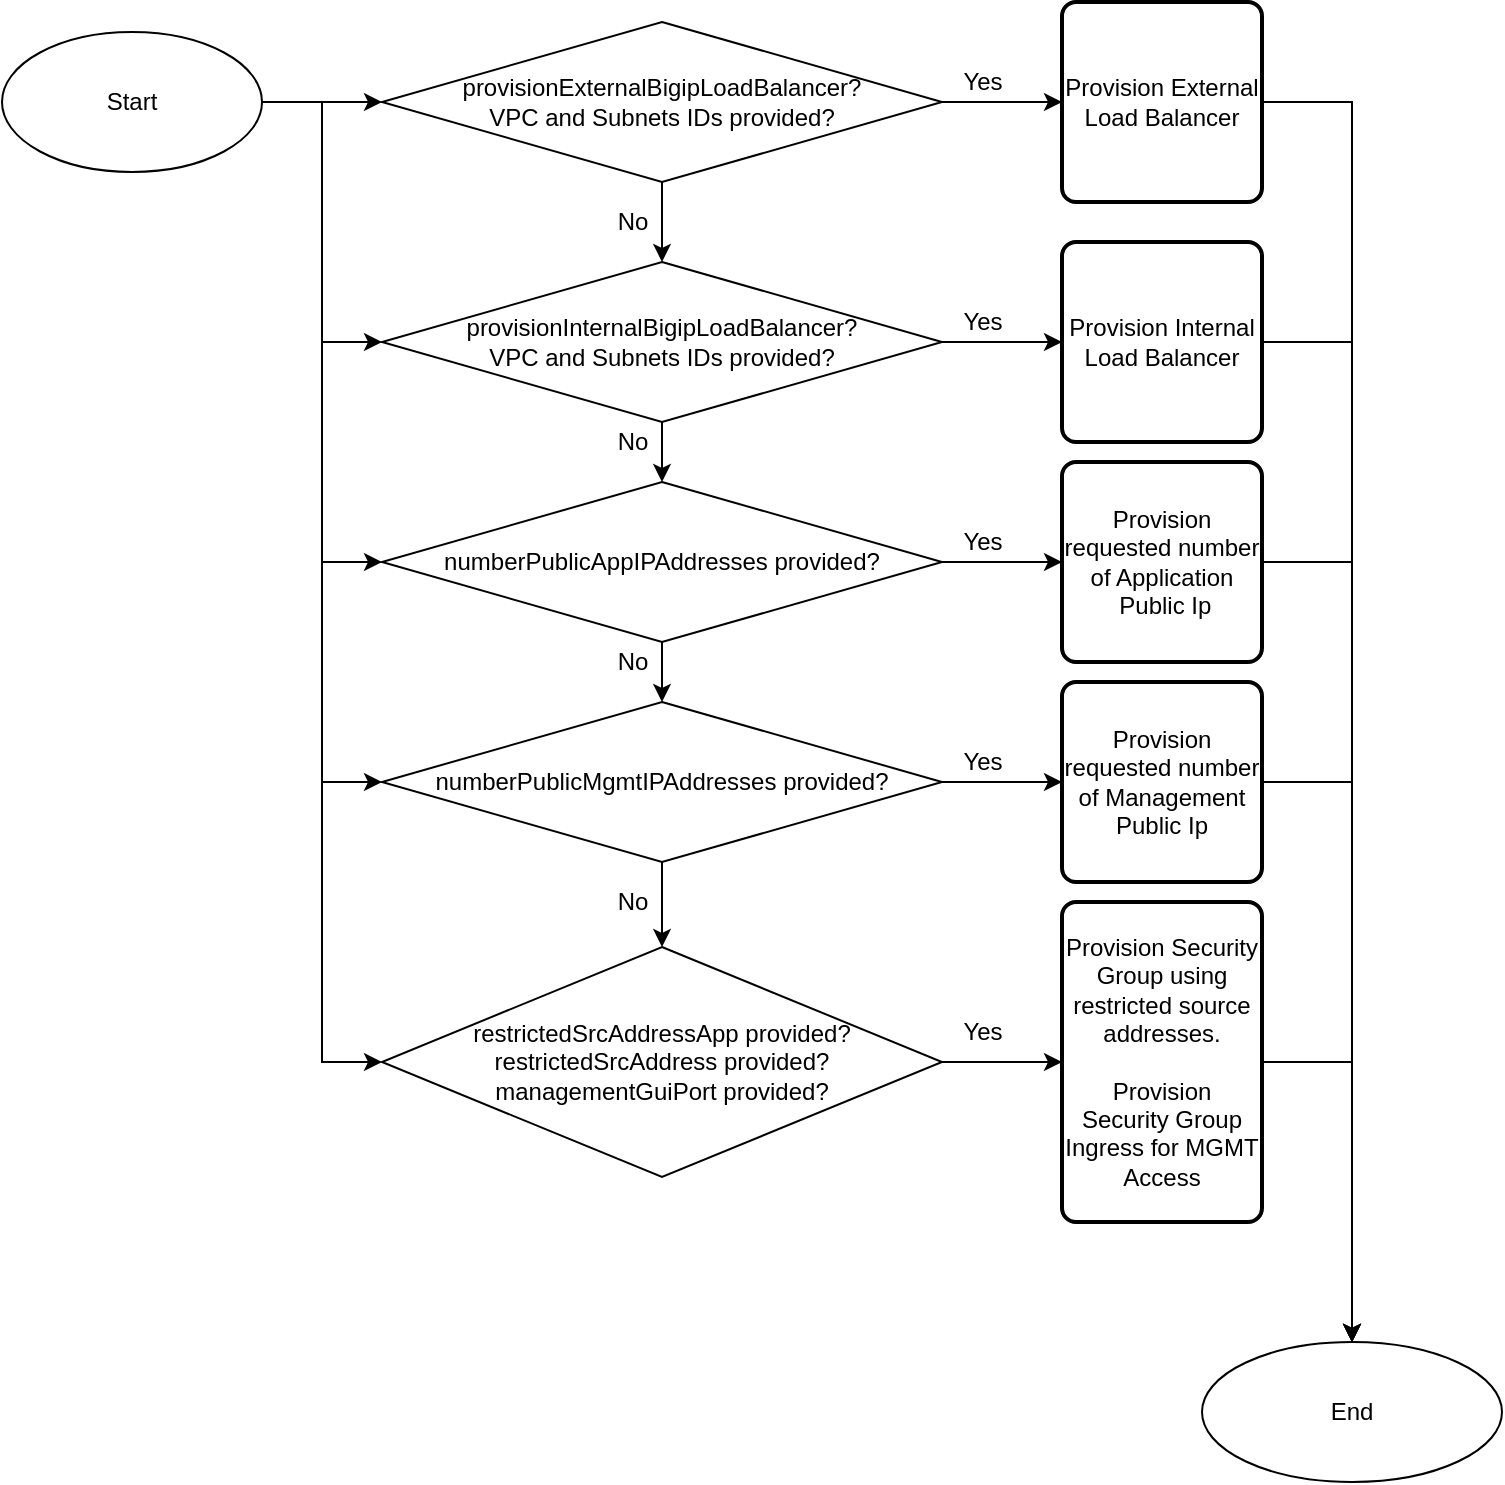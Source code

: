<mxfile version="13.7.9" type="device"><diagram id="C5RBs43oDa-KdzZeNtuy" name="Page-1"><mxGraphModel dx="1382" dy="802" grid="1" gridSize="10" guides="1" tooltips="1" connect="1" arrows="1" fold="1" page="1" pageScale="1" pageWidth="827" pageHeight="1169" math="0" shadow="0"><root><mxCell id="WIyWlLk6GJQsqaUBKTNV-0"/><mxCell id="WIyWlLk6GJQsqaUBKTNV-1" parent="WIyWlLk6GJQsqaUBKTNV-0"/><mxCell id="ON65jw-C_SQTZ2ZtwscX-4" style="edgeStyle=orthogonalEdgeStyle;rounded=0;orthogonalLoop=1;jettySize=auto;html=1;exitX=1;exitY=0.5;exitDx=0;exitDy=0;entryX=0;entryY=0.5;entryDx=0;entryDy=0;" parent="WIyWlLk6GJQsqaUBKTNV-1" source="ON65jw-C_SQTZ2ZtwscX-0" target="ON65jw-C_SQTZ2ZtwscX-2" edge="1"><mxGeometry relative="1" as="geometry"/></mxCell><mxCell id="ON65jw-C_SQTZ2ZtwscX-13" style="edgeStyle=orthogonalEdgeStyle;rounded=0;orthogonalLoop=1;jettySize=auto;html=1;exitX=1;exitY=0.5;exitDx=0;exitDy=0;entryX=0;entryY=0.5;entryDx=0;entryDy=0;" parent="WIyWlLk6GJQsqaUBKTNV-1" source="ON65jw-C_SQTZ2ZtwscX-0" target="ON65jw-C_SQTZ2ZtwscX-12" edge="1"><mxGeometry relative="1" as="geometry"/></mxCell><mxCell id="ON65jw-C_SQTZ2ZtwscX-37" style="edgeStyle=orthogonalEdgeStyle;rounded=0;orthogonalLoop=1;jettySize=auto;html=1;exitX=1;exitY=0.5;exitDx=0;exitDy=0;entryX=0;entryY=0.5;entryDx=0;entryDy=0;" parent="WIyWlLk6GJQsqaUBKTNV-1" source="ON65jw-C_SQTZ2ZtwscX-0" target="ON65jw-C_SQTZ2ZtwscX-1" edge="1"><mxGeometry relative="1" as="geometry"/></mxCell><mxCell id="jWMxrEjRynajZVSMRUkA-7" style="edgeStyle=orthogonalEdgeStyle;rounded=0;orthogonalLoop=1;jettySize=auto;html=1;exitX=1;exitY=0.5;exitDx=0;exitDy=0;entryX=0;entryY=0.5;entryDx=0;entryDy=0;" edge="1" parent="WIyWlLk6GJQsqaUBKTNV-1" source="ON65jw-C_SQTZ2ZtwscX-0" target="jWMxrEjRynajZVSMRUkA-0"><mxGeometry relative="1" as="geometry"/></mxCell><mxCell id="jWMxrEjRynajZVSMRUkA-17" style="edgeStyle=orthogonalEdgeStyle;rounded=0;orthogonalLoop=1;jettySize=auto;html=1;exitX=1;exitY=0.5;exitDx=0;exitDy=0;entryX=0;entryY=0.5;entryDx=0;entryDy=0;" edge="1" parent="WIyWlLk6GJQsqaUBKTNV-1" source="ON65jw-C_SQTZ2ZtwscX-0" target="jWMxrEjRynajZVSMRUkA-9"><mxGeometry relative="1" as="geometry"/></mxCell><mxCell id="ON65jw-C_SQTZ2ZtwscX-0" value="Start" style="ellipse;whiteSpace=wrap;html=1;" parent="WIyWlLk6GJQsqaUBKTNV-1" vertex="1"><mxGeometry x="40" y="85" width="130" height="70" as="geometry"/></mxCell><mxCell id="ON65jw-C_SQTZ2ZtwscX-5" style="edgeStyle=orthogonalEdgeStyle;rounded=0;orthogonalLoop=1;jettySize=auto;html=1;exitX=0.5;exitY=1;exitDx=0;exitDy=0;" parent="WIyWlLk6GJQsqaUBKTNV-1" source="ON65jw-C_SQTZ2ZtwscX-1" target="ON65jw-C_SQTZ2ZtwscX-2" edge="1"><mxGeometry relative="1" as="geometry"/></mxCell><mxCell id="ON65jw-C_SQTZ2ZtwscX-9" style="edgeStyle=orthogonalEdgeStyle;rounded=0;orthogonalLoop=1;jettySize=auto;html=1;exitX=1;exitY=0.5;exitDx=0;exitDy=0;entryX=0;entryY=0.5;entryDx=0;entryDy=0;" parent="WIyWlLk6GJQsqaUBKTNV-1" source="ON65jw-C_SQTZ2ZtwscX-1" target="ON65jw-C_SQTZ2ZtwscX-8" edge="1"><mxGeometry relative="1" as="geometry"/></mxCell><mxCell id="ON65jw-C_SQTZ2ZtwscX-1" value="provisionExternalBigipLoadBalancer?&lt;br&gt;VPC and Subnets IDs provided?" style="rhombus;whiteSpace=wrap;html=1;" parent="WIyWlLk6GJQsqaUBKTNV-1" vertex="1"><mxGeometry x="230" y="80" width="280" height="80" as="geometry"/></mxCell><mxCell id="ON65jw-C_SQTZ2ZtwscX-11" style="edgeStyle=orthogonalEdgeStyle;rounded=0;orthogonalLoop=1;jettySize=auto;html=1;exitX=1;exitY=0.5;exitDx=0;exitDy=0;" parent="WIyWlLk6GJQsqaUBKTNV-1" source="ON65jw-C_SQTZ2ZtwscX-2" target="ON65jw-C_SQTZ2ZtwscX-10" edge="1"><mxGeometry relative="1" as="geometry"/></mxCell><mxCell id="ON65jw-C_SQTZ2ZtwscX-15" style="edgeStyle=orthogonalEdgeStyle;rounded=0;orthogonalLoop=1;jettySize=auto;html=1;exitX=0.5;exitY=1;exitDx=0;exitDy=0;entryX=0.5;entryY=0;entryDx=0;entryDy=0;" parent="WIyWlLk6GJQsqaUBKTNV-1" source="ON65jw-C_SQTZ2ZtwscX-2" target="ON65jw-C_SQTZ2ZtwscX-12" edge="1"><mxGeometry relative="1" as="geometry"/></mxCell><mxCell id="ON65jw-C_SQTZ2ZtwscX-2" value="provisionInternalBigipLoadBalancer?&lt;br&gt;VPC and Subnets IDs provided?" style="rhombus;whiteSpace=wrap;html=1;" parent="WIyWlLk6GJQsqaUBKTNV-1" vertex="1"><mxGeometry x="230" y="200" width="280" height="80" as="geometry"/></mxCell><mxCell id="ON65jw-C_SQTZ2ZtwscX-6" value="No" style="text;html=1;align=center;verticalAlign=middle;resizable=0;points=[];autosize=1;" parent="WIyWlLk6GJQsqaUBKTNV-1" vertex="1"><mxGeometry x="340" y="170" width="30" height="20" as="geometry"/></mxCell><mxCell id="ON65jw-C_SQTZ2ZtwscX-19" style="edgeStyle=orthogonalEdgeStyle;rounded=0;orthogonalLoop=1;jettySize=auto;html=1;exitX=1;exitY=0.5;exitDx=0;exitDy=0;" parent="WIyWlLk6GJQsqaUBKTNV-1" source="ON65jw-C_SQTZ2ZtwscX-8" target="ON65jw-C_SQTZ2ZtwscX-18" edge="1"><mxGeometry relative="1" as="geometry"/></mxCell><mxCell id="ON65jw-C_SQTZ2ZtwscX-8" value="Provision External Load Balancer" style="rounded=1;whiteSpace=wrap;html=1;absoluteArcSize=1;arcSize=14;strokeWidth=2;" parent="WIyWlLk6GJQsqaUBKTNV-1" vertex="1"><mxGeometry x="570" y="70" width="100" height="100" as="geometry"/></mxCell><mxCell id="ON65jw-C_SQTZ2ZtwscX-36" style="edgeStyle=orthogonalEdgeStyle;rounded=0;orthogonalLoop=1;jettySize=auto;html=1;exitX=1;exitY=0.5;exitDx=0;exitDy=0;entryX=0.5;entryY=0;entryDx=0;entryDy=0;" parent="WIyWlLk6GJQsqaUBKTNV-1" source="ON65jw-C_SQTZ2ZtwscX-10" target="ON65jw-C_SQTZ2ZtwscX-18" edge="1"><mxGeometry relative="1" as="geometry"/></mxCell><mxCell id="ON65jw-C_SQTZ2ZtwscX-10" value="Provision Internal Load Balancer" style="rounded=1;whiteSpace=wrap;html=1;absoluteArcSize=1;arcSize=14;strokeWidth=2;" parent="WIyWlLk6GJQsqaUBKTNV-1" vertex="1"><mxGeometry x="570" y="190" width="100" height="100" as="geometry"/></mxCell><mxCell id="ON65jw-C_SQTZ2ZtwscX-17" style="edgeStyle=orthogonalEdgeStyle;rounded=0;orthogonalLoop=1;jettySize=auto;html=1;exitX=1;exitY=0.5;exitDx=0;exitDy=0;entryX=0;entryY=0.5;entryDx=0;entryDy=0;" parent="WIyWlLk6GJQsqaUBKTNV-1" source="ON65jw-C_SQTZ2ZtwscX-12" target="ON65jw-C_SQTZ2ZtwscX-16" edge="1"><mxGeometry relative="1" as="geometry"/></mxCell><mxCell id="jWMxrEjRynajZVSMRUkA-3" style="edgeStyle=orthogonalEdgeStyle;rounded=0;orthogonalLoop=1;jettySize=auto;html=1;exitX=0.5;exitY=1;exitDx=0;exitDy=0;entryX=0.5;entryY=0;entryDx=0;entryDy=0;" edge="1" parent="WIyWlLk6GJQsqaUBKTNV-1" source="ON65jw-C_SQTZ2ZtwscX-12" target="jWMxrEjRynajZVSMRUkA-0"><mxGeometry relative="1" as="geometry"/></mxCell><mxCell id="ON65jw-C_SQTZ2ZtwscX-12" value="numberPublicAppIPAddresses provided?" style="rhombus;whiteSpace=wrap;html=1;" parent="WIyWlLk6GJQsqaUBKTNV-1" vertex="1"><mxGeometry x="230" y="310" width="280" height="80" as="geometry"/></mxCell><mxCell id="ON65jw-C_SQTZ2ZtwscX-14" value="No" style="text;html=1;align=center;verticalAlign=middle;resizable=0;points=[];autosize=1;" parent="WIyWlLk6GJQsqaUBKTNV-1" vertex="1"><mxGeometry x="340" y="280" width="30" height="20" as="geometry"/></mxCell><mxCell id="ON65jw-C_SQTZ2ZtwscX-21" style="edgeStyle=orthogonalEdgeStyle;rounded=0;orthogonalLoop=1;jettySize=auto;html=1;exitX=1;exitY=0.5;exitDx=0;exitDy=0;entryX=0.5;entryY=0;entryDx=0;entryDy=0;" parent="WIyWlLk6GJQsqaUBKTNV-1" source="ON65jw-C_SQTZ2ZtwscX-16" target="ON65jw-C_SQTZ2ZtwscX-18" edge="1"><mxGeometry relative="1" as="geometry"/></mxCell><mxCell id="ON65jw-C_SQTZ2ZtwscX-16" value="Provision requested number of Application&lt;br&gt;&amp;nbsp;Public Ip" style="rounded=1;whiteSpace=wrap;html=1;absoluteArcSize=1;arcSize=14;strokeWidth=2;" parent="WIyWlLk6GJQsqaUBKTNV-1" vertex="1"><mxGeometry x="570" y="300" width="100" height="100" as="geometry"/></mxCell><mxCell id="ON65jw-C_SQTZ2ZtwscX-18" value="End" style="ellipse;whiteSpace=wrap;html=1;" parent="WIyWlLk6GJQsqaUBKTNV-1" vertex="1"><mxGeometry x="640" y="740" width="150" height="70" as="geometry"/></mxCell><mxCell id="ON65jw-C_SQTZ2ZtwscX-24" value="Yes" style="text;html=1;align=center;verticalAlign=middle;resizable=0;points=[];autosize=1;" parent="WIyWlLk6GJQsqaUBKTNV-1" vertex="1"><mxGeometry x="510" y="330" width="40" height="20" as="geometry"/></mxCell><mxCell id="ON65jw-C_SQTZ2ZtwscX-27" value="Yes" style="text;html=1;align=center;verticalAlign=middle;resizable=0;points=[];autosize=1;" parent="WIyWlLk6GJQsqaUBKTNV-1" vertex="1"><mxGeometry x="510" y="220" width="40" height="20" as="geometry"/></mxCell><mxCell id="ON65jw-C_SQTZ2ZtwscX-28" value="Yes" style="text;html=1;align=center;verticalAlign=middle;resizable=0;points=[];autosize=1;" parent="WIyWlLk6GJQsqaUBKTNV-1" vertex="1"><mxGeometry x="510" y="100" width="40" height="20" as="geometry"/></mxCell><mxCell id="jWMxrEjRynajZVSMRUkA-2" style="edgeStyle=orthogonalEdgeStyle;rounded=0;orthogonalLoop=1;jettySize=auto;html=1;exitX=1;exitY=0.5;exitDx=0;exitDy=0;entryX=0;entryY=0.5;entryDx=0;entryDy=0;" edge="1" parent="WIyWlLk6GJQsqaUBKTNV-1" source="jWMxrEjRynajZVSMRUkA-0" target="jWMxrEjRynajZVSMRUkA-1"><mxGeometry relative="1" as="geometry"/></mxCell><mxCell id="jWMxrEjRynajZVSMRUkA-15" style="edgeStyle=orthogonalEdgeStyle;rounded=0;orthogonalLoop=1;jettySize=auto;html=1;exitX=0.5;exitY=1;exitDx=0;exitDy=0;entryX=0.5;entryY=0;entryDx=0;entryDy=0;" edge="1" parent="WIyWlLk6GJQsqaUBKTNV-1" source="jWMxrEjRynajZVSMRUkA-0" target="jWMxrEjRynajZVSMRUkA-9"><mxGeometry relative="1" as="geometry"/></mxCell><mxCell id="jWMxrEjRynajZVSMRUkA-0" value="numberPublicMgmtIPAddresses provided?" style="rhombus;whiteSpace=wrap;html=1;" vertex="1" parent="WIyWlLk6GJQsqaUBKTNV-1"><mxGeometry x="230" y="420" width="280" height="80" as="geometry"/></mxCell><mxCell id="jWMxrEjRynajZVSMRUkA-4" style="edgeStyle=orthogonalEdgeStyle;rounded=0;orthogonalLoop=1;jettySize=auto;html=1;exitX=1;exitY=0.5;exitDx=0;exitDy=0;entryX=0.5;entryY=0;entryDx=0;entryDy=0;" edge="1" parent="WIyWlLk6GJQsqaUBKTNV-1" source="jWMxrEjRynajZVSMRUkA-1" target="ON65jw-C_SQTZ2ZtwscX-18"><mxGeometry relative="1" as="geometry"/></mxCell><mxCell id="jWMxrEjRynajZVSMRUkA-1" value="Provision requested number of Management&lt;br&gt;Public Ip" style="rounded=1;whiteSpace=wrap;html=1;absoluteArcSize=1;arcSize=14;strokeWidth=2;" vertex="1" parent="WIyWlLk6GJQsqaUBKTNV-1"><mxGeometry x="570" y="410" width="100" height="100" as="geometry"/></mxCell><mxCell id="jWMxrEjRynajZVSMRUkA-5" value="Yes" style="text;html=1;align=center;verticalAlign=middle;resizable=0;points=[];autosize=1;" vertex="1" parent="WIyWlLk6GJQsqaUBKTNV-1"><mxGeometry x="510" y="440" width="40" height="20" as="geometry"/></mxCell><mxCell id="jWMxrEjRynajZVSMRUkA-8" value="No" style="text;html=1;align=center;verticalAlign=middle;resizable=0;points=[];autosize=1;" vertex="1" parent="WIyWlLk6GJQsqaUBKTNV-1"><mxGeometry x="340" y="390" width="30" height="20" as="geometry"/></mxCell><mxCell id="jWMxrEjRynajZVSMRUkA-11" style="edgeStyle=orthogonalEdgeStyle;rounded=0;orthogonalLoop=1;jettySize=auto;html=1;exitX=1;exitY=0.5;exitDx=0;exitDy=0;" edge="1" parent="WIyWlLk6GJQsqaUBKTNV-1" source="jWMxrEjRynajZVSMRUkA-9" target="jWMxrEjRynajZVSMRUkA-10"><mxGeometry relative="1" as="geometry"/></mxCell><mxCell id="jWMxrEjRynajZVSMRUkA-9" value="restrictedSrcAddressApp provided?&lt;br&gt;restrictedSrcAddress provided?&lt;br&gt;managementGuiPort provided?" style="rhombus;whiteSpace=wrap;html=1;" vertex="1" parent="WIyWlLk6GJQsqaUBKTNV-1"><mxGeometry x="230" y="542.5" width="280" height="115" as="geometry"/></mxCell><mxCell id="jWMxrEjRynajZVSMRUkA-12" style="edgeStyle=orthogonalEdgeStyle;rounded=0;orthogonalLoop=1;jettySize=auto;html=1;exitX=1;exitY=0.5;exitDx=0;exitDy=0;entryX=0.5;entryY=0;entryDx=0;entryDy=0;" edge="1" parent="WIyWlLk6GJQsqaUBKTNV-1" source="jWMxrEjRynajZVSMRUkA-10" target="ON65jw-C_SQTZ2ZtwscX-18"><mxGeometry relative="1" as="geometry"/></mxCell><mxCell id="jWMxrEjRynajZVSMRUkA-10" value="Provision Security Group using restricted source addresses.&lt;br&gt;&lt;br&gt;Provision Security&amp;nbsp;Group Ingress for MGMT Access" style="rounded=1;whiteSpace=wrap;html=1;absoluteArcSize=1;arcSize=14;strokeWidth=2;" vertex="1" parent="WIyWlLk6GJQsqaUBKTNV-1"><mxGeometry x="570" y="520" width="100" height="160" as="geometry"/></mxCell><mxCell id="jWMxrEjRynajZVSMRUkA-14" value="Yes" style="text;html=1;align=center;verticalAlign=middle;resizable=0;points=[];autosize=1;" vertex="1" parent="WIyWlLk6GJQsqaUBKTNV-1"><mxGeometry x="510" y="575" width="40" height="20" as="geometry"/></mxCell><mxCell id="jWMxrEjRynajZVSMRUkA-19" value="No" style="text;html=1;align=center;verticalAlign=middle;resizable=0;points=[];autosize=1;" vertex="1" parent="WIyWlLk6GJQsqaUBKTNV-1"><mxGeometry x="340" y="510" width="30" height="20" as="geometry"/></mxCell></root></mxGraphModel></diagram></mxfile>